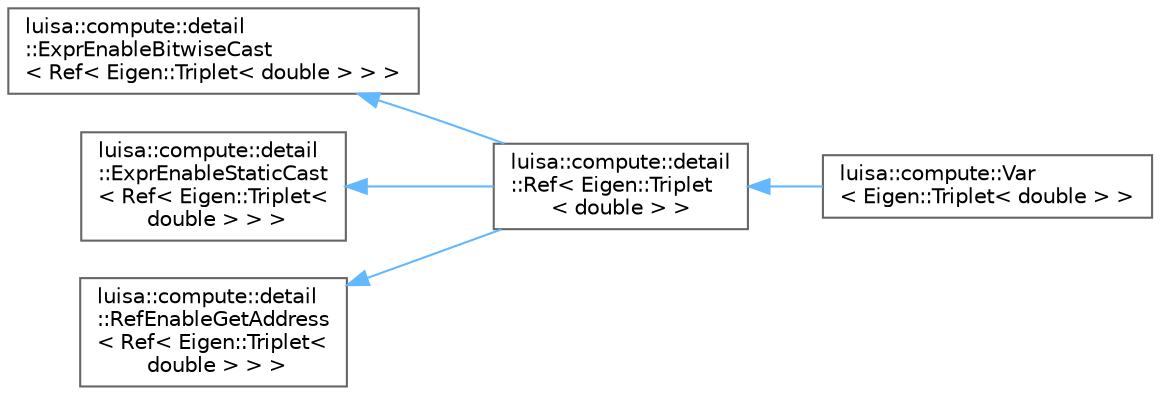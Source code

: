 digraph "类继承关系图"
{
 // LATEX_PDF_SIZE
  bgcolor="transparent";
  edge [fontname=Helvetica,fontsize=10,labelfontname=Helvetica,labelfontsize=10];
  node [fontname=Helvetica,fontsize=10,shape=box,height=0.2,width=0.4];
  rankdir="LR";
  Node0 [id="Node000000",label="luisa::compute::detail\l::ExprEnableBitwiseCast\l\< Ref\< Eigen::Triplet\< double \> \> \>",height=0.2,width=0.4,color="grey40", fillcolor="white", style="filled",URL="$structluisa_1_1compute_1_1detail_1_1_expr_enable_bitwise_cast.html",tooltip=" "];
  Node0 -> Node1 [id="edge5481_Node000000_Node000001",dir="back",color="steelblue1",style="solid",tooltip=" "];
  Node1 [id="Node000001",label="luisa::compute::detail\l::Ref\< Eigen::Triplet\l\< double \> \>",height=0.2,width=0.4,color="grey40", fillcolor="white", style="filled",URL="$structluisa_1_1compute_1_1detail_1_1_ref.html",tooltip=" "];
  Node1 -> Node2 [id="edge5482_Node000001_Node000002",dir="back",color="steelblue1",style="solid",tooltip=" "];
  Node2 [id="Node000002",label="luisa::compute::Var\l\< Eigen::Triplet\< double \> \>",height=0.2,width=0.4,color="grey40", fillcolor="white", style="filled",URL="$structluisa_1_1compute_1_1_var.html",tooltip=" "];
  Node3 [id="Node000003",label="luisa::compute::detail\l::ExprEnableStaticCast\l\< Ref\< Eigen::Triplet\<\l double \> \> \>",height=0.2,width=0.4,color="grey40", fillcolor="white", style="filled",URL="$structluisa_1_1compute_1_1detail_1_1_expr_enable_static_cast.html",tooltip=" "];
  Node3 -> Node1 [id="edge5483_Node000003_Node000001",dir="back",color="steelblue1",style="solid",tooltip=" "];
  Node4 [id="Node000004",label="luisa::compute::detail\l::RefEnableGetAddress\l\< Ref\< Eigen::Triplet\<\l double \> \> \>",height=0.2,width=0.4,color="grey40", fillcolor="white", style="filled",URL="$structluisa_1_1compute_1_1detail_1_1_ref_enable_get_address.html",tooltip=" "];
  Node4 -> Node1 [id="edge5484_Node000004_Node000001",dir="back",color="steelblue1",style="solid",tooltip=" "];
}
